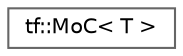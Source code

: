 digraph "类继承关系图"
{
 // LATEX_PDF_SIZE
  bgcolor="transparent";
  edge [fontname=Helvetica,fontsize=10,labelfontname=Helvetica,labelfontsize=10];
  node [fontname=Helvetica,fontsize=10,shape=box,height=0.2,width=0.4];
  rankdir="LR";
  Node0 [id="Node000000",label="tf::MoC\< T \>",height=0.2,width=0.4,color="grey40", fillcolor="white", style="filled",URL="$structtf_1_1_mo_c.html",tooltip=" "];
}
